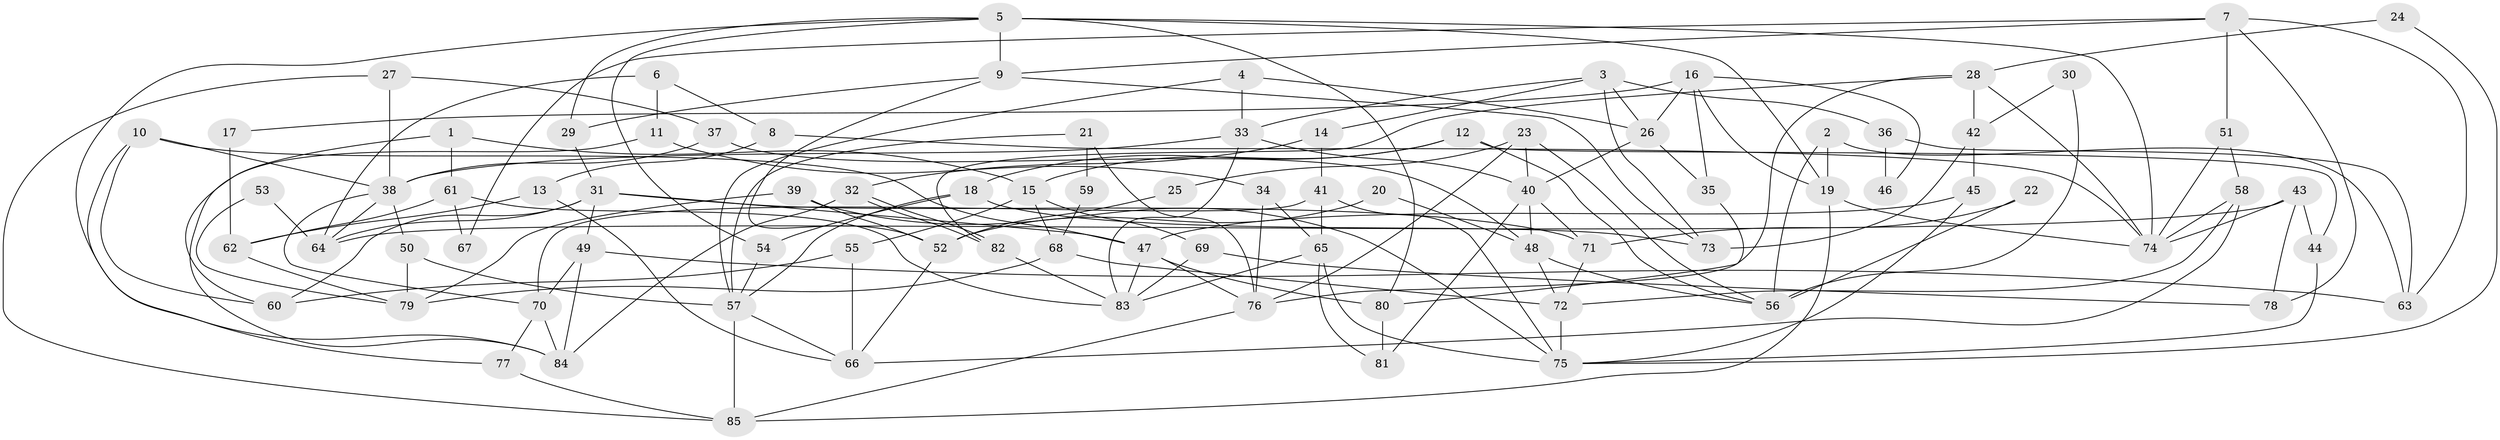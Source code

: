 // Generated by graph-tools (version 1.1) at 2025/49/03/09/25 04:49:13]
// undirected, 85 vertices, 170 edges
graph export_dot {
graph [start="1"]
  node [color=gray90,style=filled];
  1;
  2;
  3;
  4;
  5;
  6;
  7;
  8;
  9;
  10;
  11;
  12;
  13;
  14;
  15;
  16;
  17;
  18;
  19;
  20;
  21;
  22;
  23;
  24;
  25;
  26;
  27;
  28;
  29;
  30;
  31;
  32;
  33;
  34;
  35;
  36;
  37;
  38;
  39;
  40;
  41;
  42;
  43;
  44;
  45;
  46;
  47;
  48;
  49;
  50;
  51;
  52;
  53;
  54;
  55;
  56;
  57;
  58;
  59;
  60;
  61;
  62;
  63;
  64;
  65;
  66;
  67;
  68;
  69;
  70;
  71;
  72;
  73;
  74;
  75;
  76;
  77;
  78;
  79;
  80;
  81;
  82;
  83;
  84;
  85;
  1 -- 15;
  1 -- 60;
  1 -- 61;
  2 -- 19;
  2 -- 56;
  2 -- 63;
  3 -- 26;
  3 -- 33;
  3 -- 14;
  3 -- 36;
  3 -- 73;
  4 -- 57;
  4 -- 26;
  4 -- 33;
  5 -- 54;
  5 -- 74;
  5 -- 9;
  5 -- 19;
  5 -- 29;
  5 -- 80;
  5 -- 84;
  6 -- 8;
  6 -- 64;
  6 -- 11;
  7 -- 63;
  7 -- 51;
  7 -- 9;
  7 -- 67;
  7 -- 78;
  8 -- 13;
  8 -- 74;
  9 -- 29;
  9 -- 52;
  9 -- 73;
  10 -- 38;
  10 -- 47;
  10 -- 60;
  10 -- 77;
  11 -- 84;
  11 -- 34;
  12 -- 44;
  12 -- 18;
  12 -- 15;
  12 -- 56;
  13 -- 62;
  13 -- 66;
  14 -- 32;
  14 -- 41;
  15 -- 55;
  15 -- 68;
  15 -- 69;
  16 -- 26;
  16 -- 19;
  16 -- 17;
  16 -- 35;
  16 -- 46;
  17 -- 62;
  18 -- 57;
  18 -- 73;
  18 -- 54;
  19 -- 85;
  19 -- 74;
  20 -- 52;
  20 -- 48;
  21 -- 57;
  21 -- 76;
  21 -- 59;
  22 -- 71;
  22 -- 56;
  23 -- 56;
  23 -- 76;
  23 -- 25;
  23 -- 40;
  24 -- 28;
  24 -- 75;
  25 -- 52;
  26 -- 40;
  26 -- 35;
  27 -- 38;
  27 -- 85;
  27 -- 37;
  28 -- 82;
  28 -- 76;
  28 -- 42;
  28 -- 74;
  29 -- 31;
  30 -- 42;
  30 -- 56;
  31 -- 64;
  31 -- 47;
  31 -- 49;
  31 -- 60;
  31 -- 71;
  32 -- 82;
  32 -- 82;
  32 -- 84;
  33 -- 40;
  33 -- 38;
  33 -- 83;
  34 -- 65;
  34 -- 76;
  35 -- 80;
  36 -- 63;
  36 -- 46;
  37 -- 38;
  37 -- 48;
  38 -- 70;
  38 -- 50;
  38 -- 64;
  39 -- 75;
  39 -- 52;
  39 -- 79;
  40 -- 48;
  40 -- 71;
  40 -- 81;
  41 -- 75;
  41 -- 65;
  41 -- 70;
  42 -- 73;
  42 -- 45;
  43 -- 78;
  43 -- 74;
  43 -- 44;
  43 -- 64;
  44 -- 75;
  45 -- 47;
  45 -- 75;
  47 -- 80;
  47 -- 76;
  47 -- 83;
  48 -- 72;
  48 -- 56;
  49 -- 84;
  49 -- 63;
  49 -- 70;
  50 -- 79;
  50 -- 57;
  51 -- 74;
  51 -- 58;
  52 -- 66;
  53 -- 64;
  53 -- 79;
  54 -- 57;
  55 -- 66;
  55 -- 60;
  57 -- 85;
  57 -- 66;
  58 -- 74;
  58 -- 72;
  58 -- 66;
  59 -- 68;
  61 -- 83;
  61 -- 62;
  61 -- 67;
  62 -- 79;
  65 -- 83;
  65 -- 75;
  65 -- 81;
  68 -- 72;
  68 -- 79;
  69 -- 83;
  69 -- 78;
  70 -- 77;
  70 -- 84;
  71 -- 72;
  72 -- 75;
  76 -- 85;
  77 -- 85;
  80 -- 81;
  82 -- 83;
}
